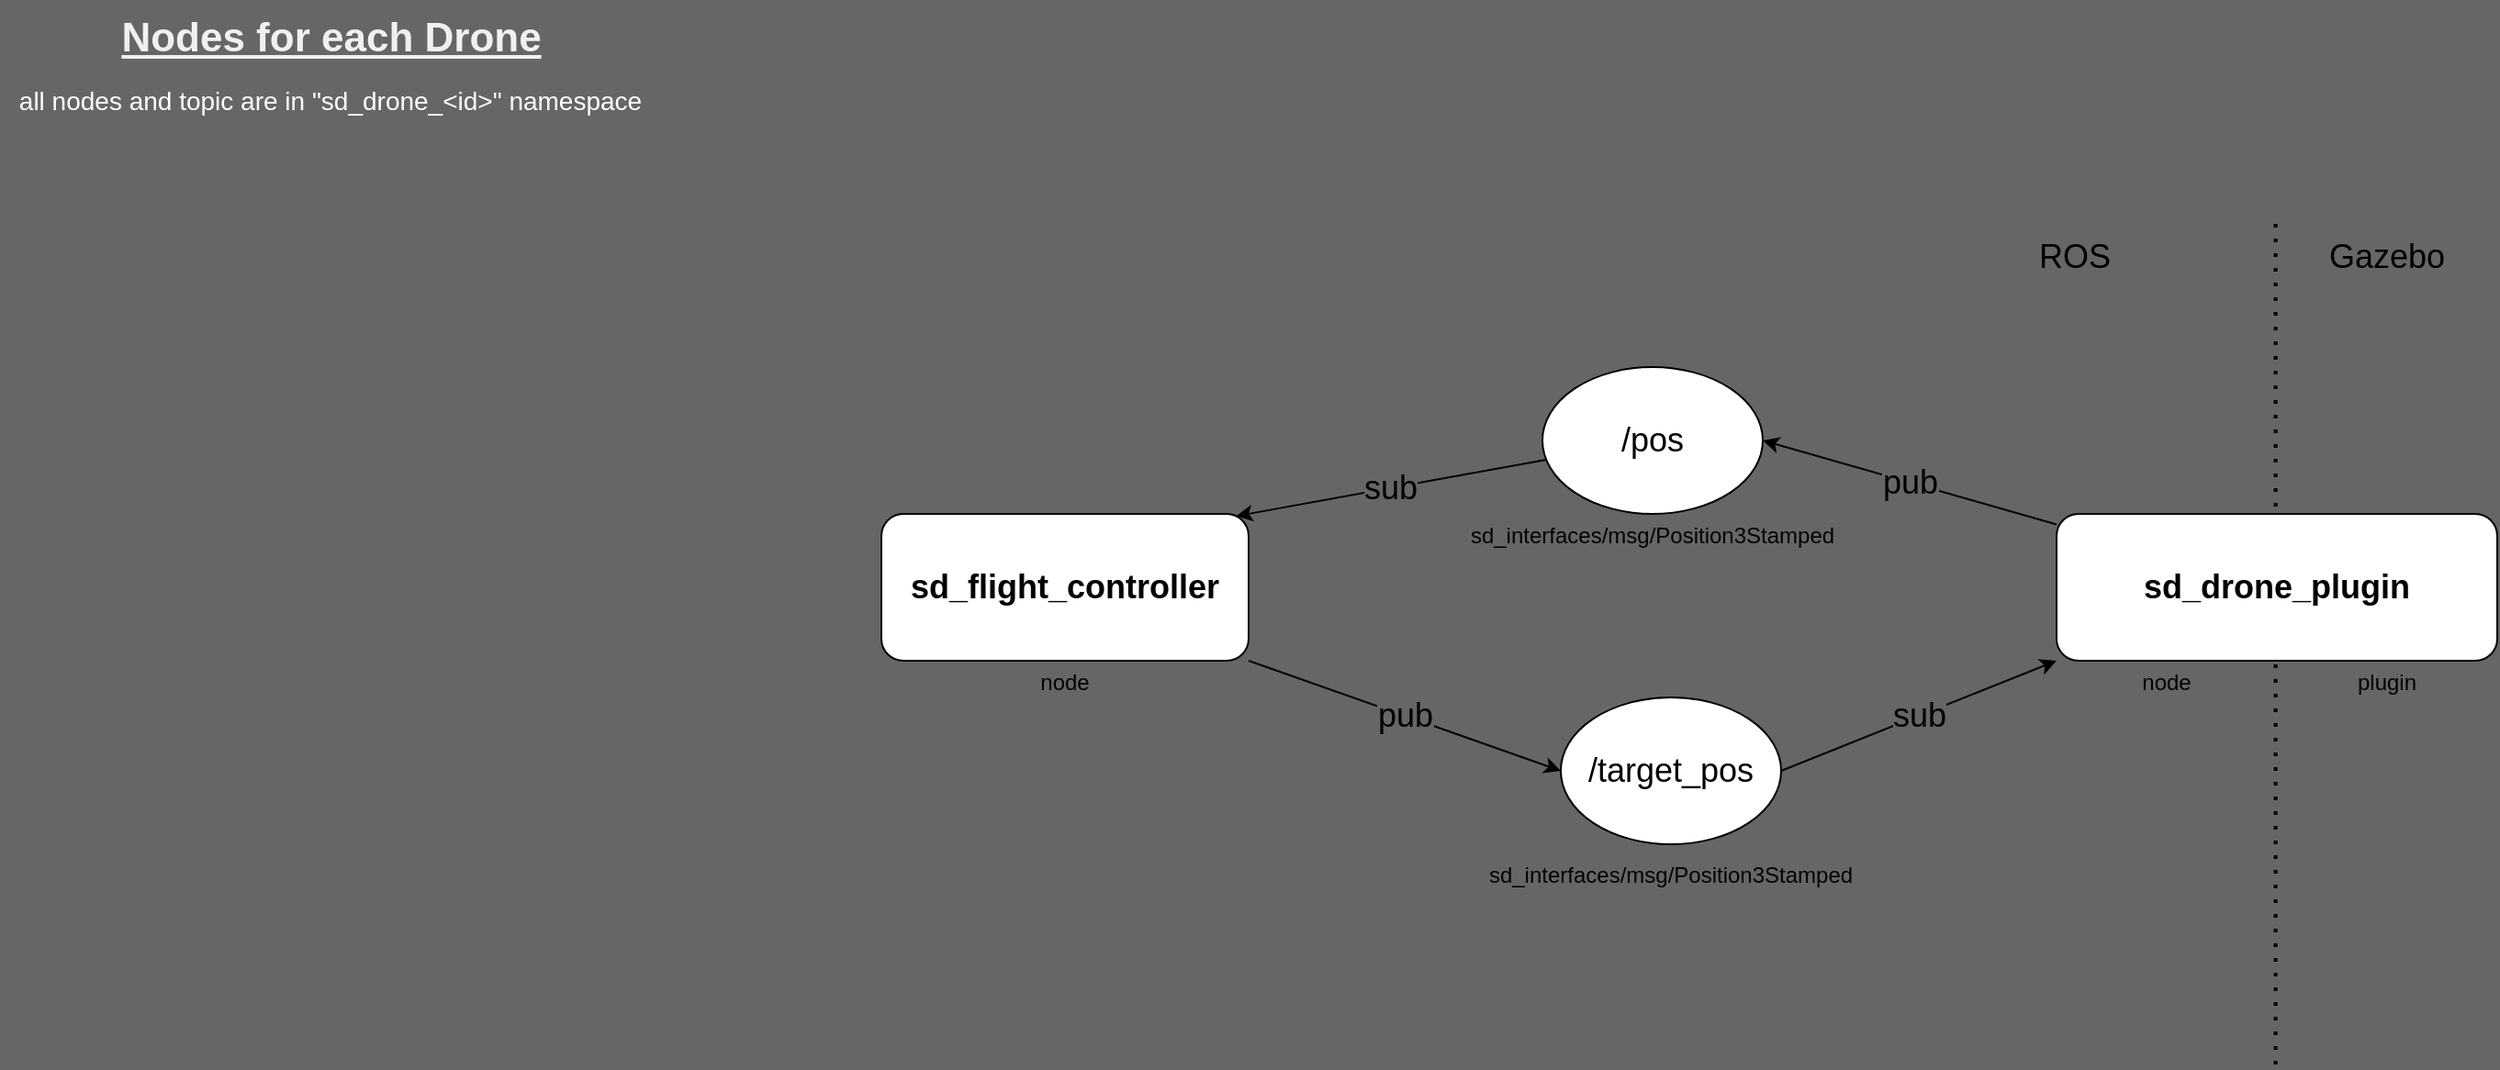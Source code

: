<mxfile>
    <diagram id="hYvHsm7MbWkhPp0KK5MO" name="Page-1">
        <mxGraphModel dx="1581" dy="1101" grid="1" gridSize="10" guides="1" tooltips="1" connect="1" arrows="1" fold="1" page="1" pageScale="1" pageWidth="1920" pageHeight="1200" background="#666666" math="0" shadow="0">
            <root>
                <mxCell id="0"/>
                <mxCell id="1" parent="0"/>
                <mxCell id="9" value="pub" style="edgeStyle=none;html=1;entryX=1;entryY=0.5;entryDx=0;entryDy=0;fontSize=18;labelBackgroundColor=#666666;" parent="1" source="2" target="8" edge="1">
                    <mxGeometry relative="1" as="geometry"/>
                </mxCell>
                <mxCell id="4" value="Gazebo" style="text;html=1;strokeColor=none;fillColor=none;align=center;verticalAlign=middle;whiteSpace=wrap;rounded=0;fontSize=18;" parent="1" vertex="1">
                    <mxGeometry x="1800" y="280" width="120" height="40" as="geometry"/>
                </mxCell>
                <mxCell id="6" value="ROS" style="text;html=1;strokeColor=none;fillColor=none;align=center;verticalAlign=middle;whiteSpace=wrap;rounded=0;fontSize=18;" parent="1" vertex="1">
                    <mxGeometry x="1630" y="280" width="120" height="40" as="geometry"/>
                </mxCell>
                <mxCell id="15" value="sub" style="edgeStyle=none;html=1;entryX=0.966;entryY=0.015;entryDx=0;entryDy=0;fontSize=18;labelBackgroundColor=#666666;entryPerimeter=0;" parent="1" source="8" target="14" edge="1">
                    <mxGeometry relative="1" as="geometry"/>
                </mxCell>
                <mxCell id="12" value="sub" style="edgeStyle=none;html=1;exitX=1;exitY=0.5;exitDx=0;exitDy=0;entryX=0;entryY=1;entryDx=0;entryDy=0;fontSize=18;labelBackgroundColor=#666666;" parent="1" source="10" target="2" edge="1">
                    <mxGeometry relative="1" as="geometry"/>
                </mxCell>
                <mxCell id="16" value="pub" style="edgeStyle=none;html=1;exitX=1;exitY=1;exitDx=0;exitDy=0;entryX=0;entryY=0.5;entryDx=0;entryDy=0;fontSize=18;labelBackgroundColor=#666666;" parent="1" source="14" target="10" edge="1">
                    <mxGeometry relative="1" as="geometry"/>
                </mxCell>
                <mxCell id="18" value="" style="endArrow=none;dashed=1;html=1;dashPattern=1 3;strokeWidth=2;fontSize=18;" parent="1" edge="1">
                    <mxGeometry width="50" height="50" relative="1" as="geometry">
                        <mxPoint x="1799.29" y="740" as="sourcePoint"/>
                        <mxPoint x="1799.29" y="280" as="targetPoint"/>
                    </mxGeometry>
                </mxCell>
                <mxCell id="30" value="all nodes and topic are in &quot;sd_drone_&amp;lt;id&amp;gt;&quot; namespace" style="text;html=1;strokeColor=none;fillColor=none;align=center;verticalAlign=middle;whiteSpace=wrap;rounded=0;labelBackgroundColor=none;labelBorderColor=none;fontSize=14;fontColor=#FFFFFF;" vertex="1" parent="1">
                    <mxGeometry x="560" y="200" width="360" height="30" as="geometry"/>
                </mxCell>
                <mxCell id="31" value="&lt;b style=&quot;color: rgb(240 , 240 , 240)&quot;&gt;&lt;font style=&quot;font-size: 22px&quot;&gt;&lt;u&gt;Nodes for each Drone&lt;/u&gt;&lt;/font&gt;&lt;/b&gt;" style="text;strokeColor=none;fillColor=none;html=1;fontSize=24;fontStyle=1;verticalAlign=middle;align=center;labelBackgroundColor=none;labelBorderColor=none;fontColor=#FFFFFF;" vertex="1" parent="1">
                    <mxGeometry x="600" y="160" width="280" height="40" as="geometry"/>
                </mxCell>
                <mxCell id="32" value="" style="group" vertex="1" connectable="0" parent="1">
                    <mxGeometry x="1360" y="360" width="200" height="115" as="geometry"/>
                </mxCell>
                <mxCell id="8" value="/pos" style="ellipse;whiteSpace=wrap;html=1;fontSize=18;" parent="32" vertex="1">
                    <mxGeometry x="40" width="120" height="80" as="geometry"/>
                </mxCell>
                <mxCell id="25" value="&lt;span style=&quot;font-size: 12px&quot;&gt;sd_interfaces/msg/Position3Stamped&lt;/span&gt;" style="text;html=1;strokeColor=none;fillColor=none;align=center;verticalAlign=middle;whiteSpace=wrap;rounded=0;fontSize=18;" vertex="1" parent="32">
                    <mxGeometry y="65" width="200" height="50" as="geometry"/>
                </mxCell>
                <mxCell id="33" value="" style="group" vertex="1" connectable="0" parent="1">
                    <mxGeometry x="1370" y="540" width="200" height="120" as="geometry"/>
                </mxCell>
                <mxCell id="10" value="/target_pos" style="ellipse;whiteSpace=wrap;html=1;fontSize=18;" parent="33" vertex="1">
                    <mxGeometry x="40" width="120" height="80" as="geometry"/>
                </mxCell>
                <mxCell id="21" value="&lt;span style=&quot;font-size: 12px&quot;&gt;sd_interfaces/msg/Position3Stamped&lt;/span&gt;" style="text;html=1;strokeColor=none;fillColor=none;align=center;verticalAlign=middle;whiteSpace=wrap;rounded=0;fontSize=18;" parent="33" vertex="1">
                    <mxGeometry y="70" width="200" height="50" as="geometry"/>
                </mxCell>
                <mxCell id="36" value="" style="group" vertex="1" connectable="0" parent="1">
                    <mxGeometry x="1680" y="440" width="240" height="100" as="geometry"/>
                </mxCell>
                <mxCell id="19" value="&lt;font style=&quot;font-size: 12px&quot;&gt;node&lt;/font&gt;" style="text;html=1;strokeColor=none;fillColor=none;align=center;verticalAlign=middle;whiteSpace=wrap;rounded=0;fontSize=18;" parent="36" vertex="1">
                    <mxGeometry y="80" width="120" height="20" as="geometry"/>
                </mxCell>
                <mxCell id="20" value="&lt;font style=&quot;font-size: 12px&quot;&gt;plugin&lt;/font&gt;" style="text;html=1;strokeColor=none;fillColor=none;align=center;verticalAlign=middle;whiteSpace=wrap;rounded=0;fontSize=18;" parent="36" vertex="1">
                    <mxGeometry x="120" y="80" width="120" height="20" as="geometry"/>
                </mxCell>
                <mxCell id="2" value="&lt;font style=&quot;font-size: 18px&quot;&gt;&lt;b&gt;sd_drone_plugin&lt;/b&gt;&lt;/font&gt;" style="rounded=1;whiteSpace=wrap;html=1;absoluteArcSize=0;noLabel=0;portConstraintRotation=0;autosize=0;fixDash=0;dropTarget=0;collapsible=0;gradientColor=none;glass=0;shadow=0;sketch=0;" parent="36" vertex="1">
                    <mxGeometry width="240" height="80" as="geometry"/>
                </mxCell>
                <mxCell id="37" value="" style="group" vertex="1" connectable="0" parent="1">
                    <mxGeometry x="1040" y="440" width="200" height="100" as="geometry"/>
                </mxCell>
                <mxCell id="14" value="&lt;font style=&quot;font-size: 18px&quot;&gt;&lt;b&gt;sd_flight_controller&lt;br&gt;&lt;/b&gt;&lt;/font&gt;" style="rounded=1;whiteSpace=wrap;html=1;glass=0;shadow=0;sketch=0;" parent="37" vertex="1">
                    <mxGeometry width="200" height="80" as="geometry"/>
                </mxCell>
                <mxCell id="23" value="&lt;font style=&quot;font-size: 12px&quot;&gt;node&lt;/font&gt;" style="text;html=1;strokeColor=none;fillColor=none;align=center;verticalAlign=middle;whiteSpace=wrap;rounded=0;fontSize=18;" parent="37" vertex="1">
                    <mxGeometry y="80" width="200" height="20" as="geometry"/>
                </mxCell>
            </root>
        </mxGraphModel>
    </diagram>
</mxfile>